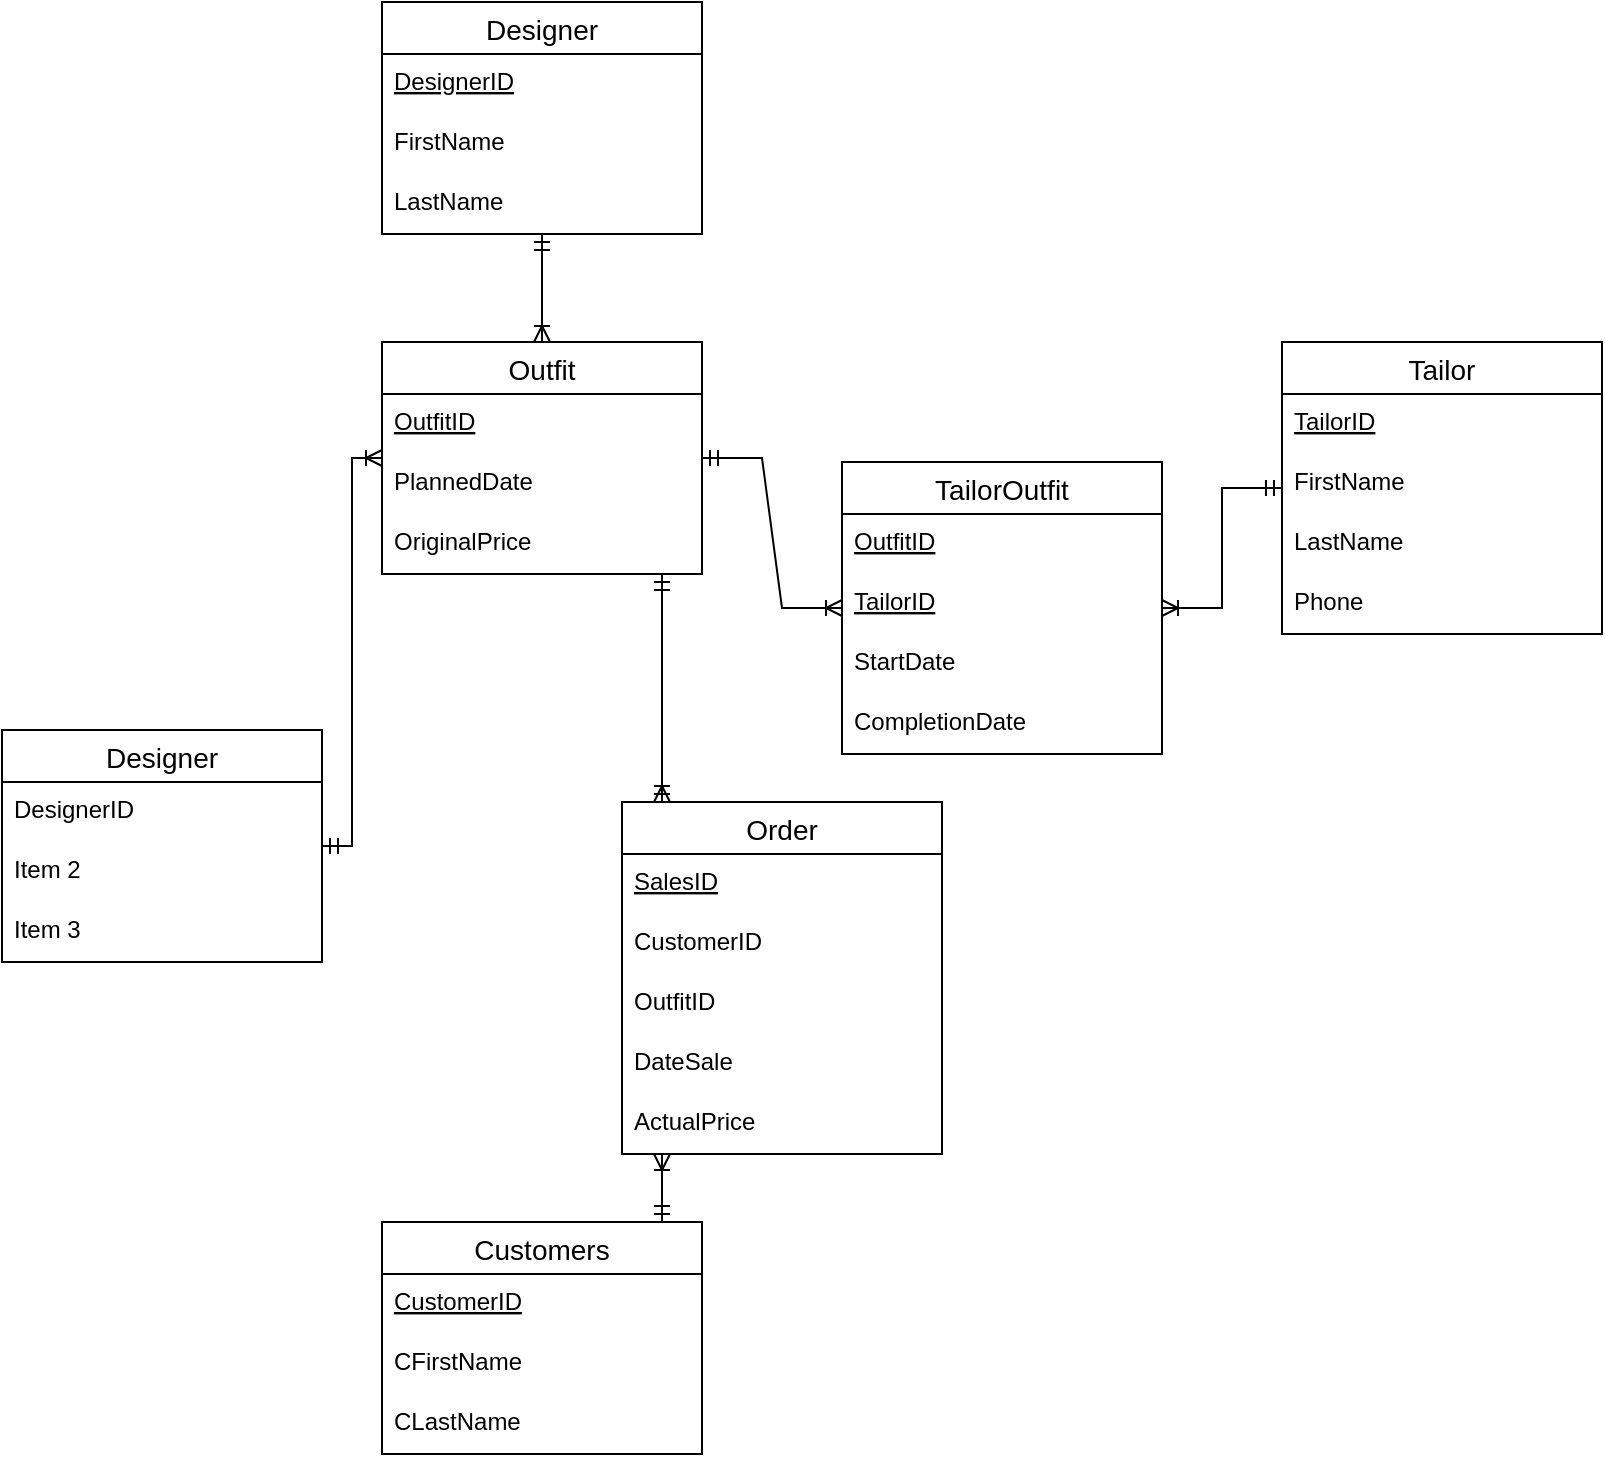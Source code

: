 <mxfile version="20.8.11" type="github"><diagram name="Page-1" id="ZV8XfgXR985_2kBdeVNS"><mxGraphModel dx="1152" dy="1190" grid="1" gridSize="10" guides="1" tooltips="1" connect="1" arrows="1" fold="1" page="1" pageScale="1" pageWidth="850" pageHeight="1100" math="0" shadow="0"><root><mxCell id="0"/><mxCell id="1" parent="0"/><mxCell id="mrTz1OXDsxjFaAsZ-sCj-1" value="Designer" style="swimlane;fontStyle=0;childLayout=stackLayout;horizontal=1;startSize=26;horizontalStack=0;resizeParent=1;resizeParentMax=0;resizeLast=0;collapsible=1;marginBottom=0;align=center;fontSize=14;" vertex="1" parent="1"><mxGeometry x="220" y="70" width="160" height="116" as="geometry"/></mxCell><mxCell id="mrTz1OXDsxjFaAsZ-sCj-2" value="DesignerID" style="text;strokeColor=none;fillColor=none;spacingLeft=4;spacingRight=4;overflow=hidden;rotatable=0;points=[[0,0.5],[1,0.5]];portConstraint=eastwest;fontSize=12;fontStyle=4" vertex="1" parent="mrTz1OXDsxjFaAsZ-sCj-1"><mxGeometry y="26" width="160" height="30" as="geometry"/></mxCell><mxCell id="mrTz1OXDsxjFaAsZ-sCj-3" value="FirstName" style="text;strokeColor=none;fillColor=none;spacingLeft=4;spacingRight=4;overflow=hidden;rotatable=0;points=[[0,0.5],[1,0.5]];portConstraint=eastwest;fontSize=12;" vertex="1" parent="mrTz1OXDsxjFaAsZ-sCj-1"><mxGeometry y="56" width="160" height="30" as="geometry"/></mxCell><mxCell id="mrTz1OXDsxjFaAsZ-sCj-4" value="LastName" style="text;strokeColor=none;fillColor=none;spacingLeft=4;spacingRight=4;overflow=hidden;rotatable=0;points=[[0,0.5],[1,0.5]];portConstraint=eastwest;fontSize=12;" vertex="1" parent="mrTz1OXDsxjFaAsZ-sCj-1"><mxGeometry y="86" width="160" height="30" as="geometry"/></mxCell><mxCell id="mrTz1OXDsxjFaAsZ-sCj-5" value="Outfit" style="swimlane;fontStyle=0;childLayout=stackLayout;horizontal=1;startSize=26;horizontalStack=0;resizeParent=1;resizeParentMax=0;resizeLast=0;collapsible=1;marginBottom=0;align=center;fontSize=14;" vertex="1" parent="1"><mxGeometry x="220" y="240" width="160" height="116" as="geometry"/></mxCell><mxCell id="mrTz1OXDsxjFaAsZ-sCj-6" value="OutfitID" style="text;strokeColor=none;fillColor=none;spacingLeft=4;spacingRight=4;overflow=hidden;rotatable=0;points=[[0,0.5],[1,0.5]];portConstraint=eastwest;fontSize=12;fontStyle=4" vertex="1" parent="mrTz1OXDsxjFaAsZ-sCj-5"><mxGeometry y="26" width="160" height="30" as="geometry"/></mxCell><mxCell id="mrTz1OXDsxjFaAsZ-sCj-7" value="PlannedDate" style="text;strokeColor=none;fillColor=none;spacingLeft=4;spacingRight=4;overflow=hidden;rotatable=0;points=[[0,0.5],[1,0.5]];portConstraint=eastwest;fontSize=12;" vertex="1" parent="mrTz1OXDsxjFaAsZ-sCj-5"><mxGeometry y="56" width="160" height="30" as="geometry"/></mxCell><mxCell id="mrTz1OXDsxjFaAsZ-sCj-8" value="OriginalPrice" style="text;strokeColor=none;fillColor=none;spacingLeft=4;spacingRight=4;overflow=hidden;rotatable=0;points=[[0,0.5],[1,0.5]];portConstraint=eastwest;fontSize=12;" vertex="1" parent="mrTz1OXDsxjFaAsZ-sCj-5"><mxGeometry y="86" width="160" height="30" as="geometry"/></mxCell><mxCell id="mrTz1OXDsxjFaAsZ-sCj-11" value="" style="edgeStyle=elbowEdgeStyle;fontSize=12;html=1;endArrow=ERoneToMany;startArrow=ERmandOne;rounded=0;" edge="1" parent="1" source="mrTz1OXDsxjFaAsZ-sCj-1" target="mrTz1OXDsxjFaAsZ-sCj-5"><mxGeometry width="100" height="100" relative="1" as="geometry"><mxPoint x="250" y="260" as="sourcePoint"/><mxPoint x="350" y="160" as="targetPoint"/></mxGeometry></mxCell><mxCell id="mrTz1OXDsxjFaAsZ-sCj-12" value="Customers" style="swimlane;fontStyle=0;childLayout=stackLayout;horizontal=1;startSize=26;horizontalStack=0;resizeParent=1;resizeParentMax=0;resizeLast=0;collapsible=1;marginBottom=0;align=center;fontSize=14;" vertex="1" parent="1"><mxGeometry x="220" y="680" width="160" height="116" as="geometry"/></mxCell><mxCell id="mrTz1OXDsxjFaAsZ-sCj-13" value="CustomerID" style="text;strokeColor=none;fillColor=none;spacingLeft=4;spacingRight=4;overflow=hidden;rotatable=0;points=[[0,0.5],[1,0.5]];portConstraint=eastwest;fontSize=12;fontStyle=4" vertex="1" parent="mrTz1OXDsxjFaAsZ-sCj-12"><mxGeometry y="26" width="160" height="30" as="geometry"/></mxCell><mxCell id="mrTz1OXDsxjFaAsZ-sCj-14" value="CFirstName" style="text;strokeColor=none;fillColor=none;spacingLeft=4;spacingRight=4;overflow=hidden;rotatable=0;points=[[0,0.5],[1,0.5]];portConstraint=eastwest;fontSize=12;" vertex="1" parent="mrTz1OXDsxjFaAsZ-sCj-12"><mxGeometry y="56" width="160" height="30" as="geometry"/></mxCell><mxCell id="mrTz1OXDsxjFaAsZ-sCj-15" value="CLastName" style="text;strokeColor=none;fillColor=none;spacingLeft=4;spacingRight=4;overflow=hidden;rotatable=0;points=[[0,0.5],[1,0.5]];portConstraint=eastwest;fontSize=12;" vertex="1" parent="mrTz1OXDsxjFaAsZ-sCj-12"><mxGeometry y="86" width="160" height="30" as="geometry"/></mxCell><mxCell id="mrTz1OXDsxjFaAsZ-sCj-16" value="Tailor" style="swimlane;fontStyle=0;childLayout=stackLayout;horizontal=1;startSize=26;horizontalStack=0;resizeParent=1;resizeParentMax=0;resizeLast=0;collapsible=1;marginBottom=0;align=center;fontSize=14;" vertex="1" parent="1"><mxGeometry x="670" y="240" width="160" height="146" as="geometry"/></mxCell><mxCell id="mrTz1OXDsxjFaAsZ-sCj-17" value="TailorID" style="text;strokeColor=none;fillColor=none;spacingLeft=4;spacingRight=4;overflow=hidden;rotatable=0;points=[[0,0.5],[1,0.5]];portConstraint=eastwest;fontSize=12;fontStyle=4" vertex="1" parent="mrTz1OXDsxjFaAsZ-sCj-16"><mxGeometry y="26" width="160" height="30" as="geometry"/></mxCell><mxCell id="mrTz1OXDsxjFaAsZ-sCj-18" value="FirstName" style="text;strokeColor=none;fillColor=none;spacingLeft=4;spacingRight=4;overflow=hidden;rotatable=0;points=[[0,0.5],[1,0.5]];portConstraint=eastwest;fontSize=12;" vertex="1" parent="mrTz1OXDsxjFaAsZ-sCj-16"><mxGeometry y="56" width="160" height="30" as="geometry"/></mxCell><mxCell id="mrTz1OXDsxjFaAsZ-sCj-19" value="LastName" style="text;strokeColor=none;fillColor=none;spacingLeft=4;spacingRight=4;overflow=hidden;rotatable=0;points=[[0,0.5],[1,0.5]];portConstraint=eastwest;fontSize=12;" vertex="1" parent="mrTz1OXDsxjFaAsZ-sCj-16"><mxGeometry y="86" width="160" height="30" as="geometry"/></mxCell><mxCell id="mrTz1OXDsxjFaAsZ-sCj-20" value="Phone" style="text;strokeColor=none;fillColor=none;spacingLeft=4;spacingRight=4;overflow=hidden;rotatable=0;points=[[0,0.5],[1,0.5]];portConstraint=eastwest;fontSize=12;" vertex="1" parent="mrTz1OXDsxjFaAsZ-sCj-16"><mxGeometry y="116" width="160" height="30" as="geometry"/></mxCell><mxCell id="mrTz1OXDsxjFaAsZ-sCj-21" value="TailorOutfit" style="swimlane;fontStyle=0;childLayout=stackLayout;horizontal=1;startSize=26;horizontalStack=0;resizeParent=1;resizeParentMax=0;resizeLast=0;collapsible=1;marginBottom=0;align=center;fontSize=14;" vertex="1" parent="1"><mxGeometry x="450" y="300" width="160" height="146" as="geometry"/></mxCell><mxCell id="mrTz1OXDsxjFaAsZ-sCj-22" value="OutfitID" style="text;strokeColor=none;fillColor=none;spacingLeft=4;spacingRight=4;overflow=hidden;rotatable=0;points=[[0,0.5],[1,0.5]];portConstraint=eastwest;fontSize=12;fontStyle=4" vertex="1" parent="mrTz1OXDsxjFaAsZ-sCj-21"><mxGeometry y="26" width="160" height="30" as="geometry"/></mxCell><mxCell id="mrTz1OXDsxjFaAsZ-sCj-23" value="TailorID" style="text;strokeColor=none;fillColor=none;spacingLeft=4;spacingRight=4;overflow=hidden;rotatable=0;points=[[0,0.5],[1,0.5]];portConstraint=eastwest;fontSize=12;fontStyle=4" vertex="1" parent="mrTz1OXDsxjFaAsZ-sCj-21"><mxGeometry y="56" width="160" height="30" as="geometry"/></mxCell><mxCell id="mrTz1OXDsxjFaAsZ-sCj-24" value="StartDate" style="text;strokeColor=none;fillColor=none;spacingLeft=4;spacingRight=4;overflow=hidden;rotatable=0;points=[[0,0.5],[1,0.5]];portConstraint=eastwest;fontSize=12;" vertex="1" parent="mrTz1OXDsxjFaAsZ-sCj-21"><mxGeometry y="86" width="160" height="30" as="geometry"/></mxCell><mxCell id="mrTz1OXDsxjFaAsZ-sCj-27" value="CompletionDate" style="text;strokeColor=none;fillColor=none;spacingLeft=4;spacingRight=4;overflow=hidden;rotatable=0;points=[[0,0.5],[1,0.5]];portConstraint=eastwest;fontSize=12;" vertex="1" parent="mrTz1OXDsxjFaAsZ-sCj-21"><mxGeometry y="116" width="160" height="30" as="geometry"/></mxCell><mxCell id="mrTz1OXDsxjFaAsZ-sCj-25" value="" style="edgeStyle=elbowEdgeStyle;fontSize=12;html=1;endArrow=ERoneToMany;startArrow=ERmandOne;rounded=0;" edge="1" parent="1" source="mrTz1OXDsxjFaAsZ-sCj-16" target="mrTz1OXDsxjFaAsZ-sCj-21"><mxGeometry width="100" height="100" relative="1" as="geometry"><mxPoint x="430" y="500" as="sourcePoint"/><mxPoint x="530" y="400" as="targetPoint"/></mxGeometry></mxCell><mxCell id="mrTz1OXDsxjFaAsZ-sCj-26" value="" style="edgeStyle=entityRelationEdgeStyle;fontSize=12;html=1;endArrow=ERoneToMany;startArrow=ERmandOne;rounded=0;" edge="1" parent="1" source="mrTz1OXDsxjFaAsZ-sCj-5" target="mrTz1OXDsxjFaAsZ-sCj-21"><mxGeometry width="100" height="100" relative="1" as="geometry"><mxPoint x="430" y="500" as="sourcePoint"/><mxPoint x="530" y="400" as="targetPoint"/></mxGeometry></mxCell><mxCell id="mrTz1OXDsxjFaAsZ-sCj-30" value="Order" style="swimlane;fontStyle=0;childLayout=stackLayout;horizontal=1;startSize=26;horizontalStack=0;resizeParent=1;resizeParentMax=0;resizeLast=0;collapsible=1;marginBottom=0;align=center;fontSize=14;" vertex="1" parent="1"><mxGeometry x="340" y="470" width="160" height="176" as="geometry"/></mxCell><mxCell id="mrTz1OXDsxjFaAsZ-sCj-31" value="SalesID" style="text;strokeColor=none;fillColor=none;spacingLeft=4;spacingRight=4;overflow=hidden;rotatable=0;points=[[0,0.5],[1,0.5]];portConstraint=eastwest;fontSize=12;fontStyle=4" vertex="1" parent="mrTz1OXDsxjFaAsZ-sCj-30"><mxGeometry y="26" width="160" height="30" as="geometry"/></mxCell><mxCell id="mrTz1OXDsxjFaAsZ-sCj-34" value="CustomerID" style="text;strokeColor=none;fillColor=none;spacingLeft=4;spacingRight=4;overflow=hidden;rotatable=0;points=[[0,0.5],[1,0.5]];portConstraint=eastwest;fontSize=12;fontStyle=0" vertex="1" parent="mrTz1OXDsxjFaAsZ-sCj-30"><mxGeometry y="56" width="160" height="30" as="geometry"/></mxCell><mxCell id="mrTz1OXDsxjFaAsZ-sCj-36" value="OutfitID" style="text;strokeColor=none;fillColor=none;spacingLeft=4;spacingRight=4;overflow=hidden;rotatable=0;points=[[0,0.5],[1,0.5]];portConstraint=eastwest;fontSize=12;fontStyle=0" vertex="1" parent="mrTz1OXDsxjFaAsZ-sCj-30"><mxGeometry y="86" width="160" height="30" as="geometry"/></mxCell><mxCell id="mrTz1OXDsxjFaAsZ-sCj-32" value="DateSale" style="text;strokeColor=none;fillColor=none;spacingLeft=4;spacingRight=4;overflow=hidden;rotatable=0;points=[[0,0.5],[1,0.5]];portConstraint=eastwest;fontSize=12;" vertex="1" parent="mrTz1OXDsxjFaAsZ-sCj-30"><mxGeometry y="116" width="160" height="30" as="geometry"/></mxCell><mxCell id="mrTz1OXDsxjFaAsZ-sCj-33" value="ActualPrice" style="text;strokeColor=none;fillColor=none;spacingLeft=4;spacingRight=4;overflow=hidden;rotatable=0;points=[[0,0.5],[1,0.5]];portConstraint=eastwest;fontSize=12;" vertex="1" parent="mrTz1OXDsxjFaAsZ-sCj-30"><mxGeometry y="146" width="160" height="30" as="geometry"/></mxCell><mxCell id="mrTz1OXDsxjFaAsZ-sCj-35" value="" style="edgeStyle=elbowEdgeStyle;fontSize=12;html=1;endArrow=ERoneToMany;startArrow=ERmandOne;rounded=0;" edge="1" parent="1" source="mrTz1OXDsxjFaAsZ-sCj-12" target="mrTz1OXDsxjFaAsZ-sCj-30"><mxGeometry width="100" height="100" relative="1" as="geometry"><mxPoint x="430" y="500" as="sourcePoint"/><mxPoint x="530" y="400" as="targetPoint"/></mxGeometry></mxCell><mxCell id="mrTz1OXDsxjFaAsZ-sCj-37" value="" style="edgeStyle=elbowEdgeStyle;fontSize=12;html=1;endArrow=ERmandOne;startArrow=ERmandOne;rounded=0;" edge="1" parent="1" source="mrTz1OXDsxjFaAsZ-sCj-30" target="mrTz1OXDsxjFaAsZ-sCj-5"><mxGeometry width="100" height="100" relative="1" as="geometry"><mxPoint x="430" y="500" as="sourcePoint"/><mxPoint x="530" y="400" as="targetPoint"/></mxGeometry></mxCell><mxCell id="mrTz1OXDsxjFaAsZ-sCj-38" value="" style="edgeStyle=elbowEdgeStyle;fontSize=12;html=1;endArrow=ERoneToMany;startArrow=ERmandOne;rounded=0;" edge="1" parent="1" source="mrTz1OXDsxjFaAsZ-sCj-5" target="mrTz1OXDsxjFaAsZ-sCj-30"><mxGeometry width="100" height="100" relative="1" as="geometry"><mxPoint x="430" y="500" as="sourcePoint"/><mxPoint x="530" y="400" as="targetPoint"/></mxGeometry></mxCell><mxCell id="mrTz1OXDsxjFaAsZ-sCj-39" value="Designer" style="swimlane;fontStyle=0;childLayout=stackLayout;horizontal=1;startSize=26;horizontalStack=0;resizeParent=1;resizeParentMax=0;resizeLast=0;collapsible=1;marginBottom=0;align=center;fontSize=14;" vertex="1" parent="1"><mxGeometry x="30" y="434" width="160" height="116" as="geometry"/></mxCell><mxCell id="mrTz1OXDsxjFaAsZ-sCj-40" value="DesignerID" style="text;strokeColor=none;fillColor=none;spacingLeft=4;spacingRight=4;overflow=hidden;rotatable=0;points=[[0,0.5],[1,0.5]];portConstraint=eastwest;fontSize=12;" vertex="1" parent="mrTz1OXDsxjFaAsZ-sCj-39"><mxGeometry y="26" width="160" height="30" as="geometry"/></mxCell><mxCell id="mrTz1OXDsxjFaAsZ-sCj-41" value="Item 2" style="text;strokeColor=none;fillColor=none;spacingLeft=4;spacingRight=4;overflow=hidden;rotatable=0;points=[[0,0.5],[1,0.5]];portConstraint=eastwest;fontSize=12;" vertex="1" parent="mrTz1OXDsxjFaAsZ-sCj-39"><mxGeometry y="56" width="160" height="30" as="geometry"/></mxCell><mxCell id="mrTz1OXDsxjFaAsZ-sCj-42" value="Item 3" style="text;strokeColor=none;fillColor=none;spacingLeft=4;spacingRight=4;overflow=hidden;rotatable=0;points=[[0,0.5],[1,0.5]];portConstraint=eastwest;fontSize=12;" vertex="1" parent="mrTz1OXDsxjFaAsZ-sCj-39"><mxGeometry y="86" width="160" height="30" as="geometry"/></mxCell><mxCell id="mrTz1OXDsxjFaAsZ-sCj-43" value="" style="edgeStyle=elbowEdgeStyle;fontSize=12;html=1;endArrow=ERoneToMany;startArrow=ERmandOne;rounded=0;" edge="1" parent="1" source="mrTz1OXDsxjFaAsZ-sCj-39" target="mrTz1OXDsxjFaAsZ-sCj-5"><mxGeometry width="100" height="100" relative="1" as="geometry"><mxPoint x="270" y="500" as="sourcePoint"/><mxPoint x="370" y="400" as="targetPoint"/></mxGeometry></mxCell></root></mxGraphModel></diagram></mxfile>